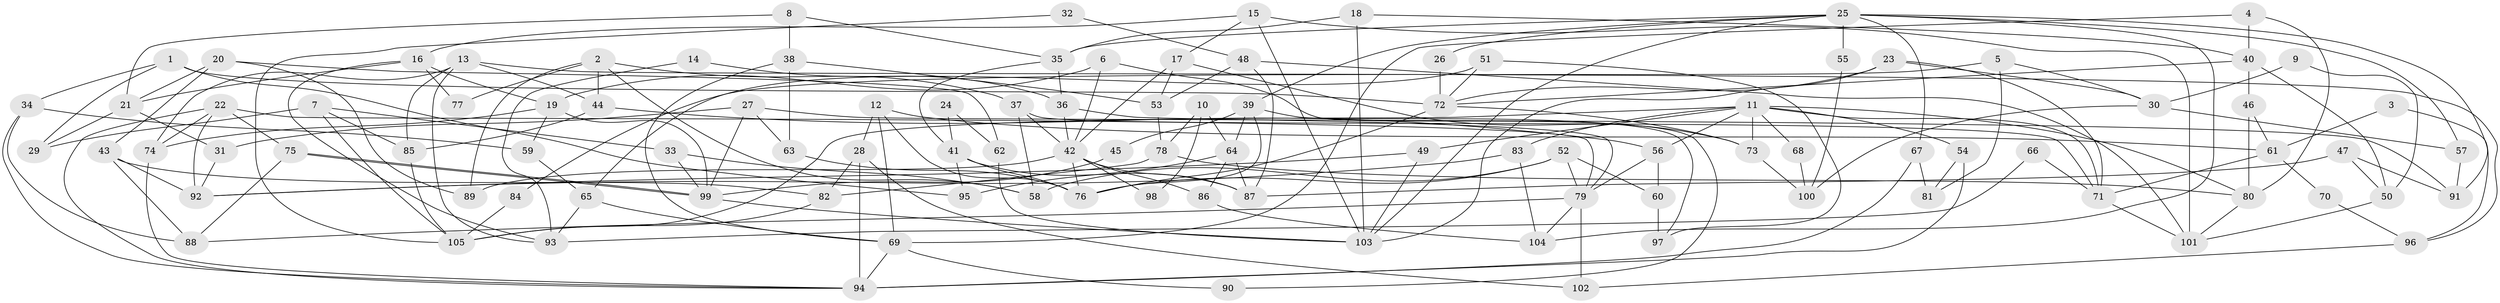 // Generated by graph-tools (version 1.1) at 2025/01/03/09/25 03:01:59]
// undirected, 105 vertices, 210 edges
graph export_dot {
graph [start="1"]
  node [color=gray90,style=filled];
  1;
  2;
  3;
  4;
  5;
  6;
  7;
  8;
  9;
  10;
  11;
  12;
  13;
  14;
  15;
  16;
  17;
  18;
  19;
  20;
  21;
  22;
  23;
  24;
  25;
  26;
  27;
  28;
  29;
  30;
  31;
  32;
  33;
  34;
  35;
  36;
  37;
  38;
  39;
  40;
  41;
  42;
  43;
  44;
  45;
  46;
  47;
  48;
  49;
  50;
  51;
  52;
  53;
  54;
  55;
  56;
  57;
  58;
  59;
  60;
  61;
  62;
  63;
  64;
  65;
  66;
  67;
  68;
  69;
  70;
  71;
  72;
  73;
  74;
  75;
  76;
  77;
  78;
  79;
  80;
  81;
  82;
  83;
  84;
  85;
  86;
  87;
  88;
  89;
  90;
  91;
  92;
  93;
  94;
  95;
  96;
  97;
  98;
  99;
  100;
  101;
  102;
  103;
  104;
  105;
  1 -- 72;
  1 -- 95;
  1 -- 29;
  1 -- 34;
  2 -- 58;
  2 -- 44;
  2 -- 37;
  2 -- 77;
  2 -- 89;
  3 -- 61;
  3 -- 96;
  4 -- 80;
  4 -- 40;
  4 -- 69;
  5 -- 81;
  5 -- 30;
  5 -- 84;
  6 -- 42;
  6 -- 19;
  6 -- 90;
  7 -- 29;
  7 -- 85;
  7 -- 33;
  7 -- 105;
  8 -- 35;
  8 -- 38;
  8 -- 21;
  9 -- 50;
  9 -- 30;
  10 -- 78;
  10 -- 64;
  10 -- 98;
  11 -- 71;
  11 -- 105;
  11 -- 49;
  11 -- 54;
  11 -- 56;
  11 -- 68;
  11 -- 73;
  11 -- 80;
  11 -- 83;
  12 -- 69;
  12 -- 61;
  12 -- 28;
  12 -- 76;
  13 -- 74;
  13 -- 44;
  13 -- 85;
  13 -- 93;
  13 -- 96;
  14 -- 93;
  14 -- 36;
  15 -- 101;
  15 -- 103;
  15 -- 16;
  15 -- 17;
  16 -- 93;
  16 -- 19;
  16 -- 21;
  16 -- 77;
  17 -- 42;
  17 -- 53;
  17 -- 73;
  18 -- 35;
  18 -- 103;
  18 -- 40;
  19 -- 74;
  19 -- 59;
  19 -- 99;
  20 -- 21;
  20 -- 89;
  20 -- 43;
  20 -- 62;
  21 -- 29;
  21 -- 31;
  22 -- 79;
  22 -- 75;
  22 -- 74;
  22 -- 92;
  22 -- 94;
  23 -- 72;
  23 -- 103;
  23 -- 30;
  23 -- 71;
  24 -- 62;
  24 -- 41;
  25 -- 103;
  25 -- 104;
  25 -- 26;
  25 -- 35;
  25 -- 39;
  25 -- 55;
  25 -- 57;
  25 -- 67;
  25 -- 91;
  26 -- 72;
  27 -- 31;
  27 -- 99;
  27 -- 63;
  27 -- 91;
  28 -- 94;
  28 -- 82;
  28 -- 102;
  30 -- 57;
  30 -- 100;
  31 -- 92;
  32 -- 48;
  32 -- 105;
  33 -- 99;
  33 -- 58;
  34 -- 94;
  34 -- 59;
  34 -- 88;
  35 -- 41;
  35 -- 36;
  36 -- 79;
  36 -- 42;
  37 -- 58;
  37 -- 42;
  37 -- 71;
  38 -- 63;
  38 -- 53;
  38 -- 69;
  39 -- 76;
  39 -- 45;
  39 -- 64;
  39 -- 97;
  40 -- 72;
  40 -- 46;
  40 -- 50;
  41 -- 76;
  41 -- 87;
  41 -- 95;
  42 -- 76;
  42 -- 86;
  42 -- 87;
  42 -- 89;
  42 -- 98;
  43 -- 88;
  43 -- 82;
  43 -- 92;
  44 -- 56;
  44 -- 85;
  45 -- 99;
  46 -- 80;
  46 -- 61;
  47 -- 91;
  47 -- 87;
  47 -- 50;
  48 -- 53;
  48 -- 101;
  48 -- 87;
  49 -- 92;
  49 -- 103;
  50 -- 101;
  51 -- 65;
  51 -- 72;
  51 -- 97;
  52 -- 79;
  52 -- 76;
  52 -- 58;
  52 -- 60;
  53 -- 78;
  54 -- 94;
  54 -- 81;
  55 -- 100;
  56 -- 60;
  56 -- 79;
  57 -- 91;
  59 -- 65;
  60 -- 97;
  61 -- 71;
  61 -- 70;
  62 -- 103;
  63 -- 76;
  64 -- 87;
  64 -- 86;
  64 -- 95;
  65 -- 69;
  65 -- 93;
  66 -- 93;
  66 -- 71;
  67 -- 94;
  67 -- 81;
  68 -- 100;
  69 -- 90;
  69 -- 94;
  70 -- 96;
  71 -- 101;
  72 -- 73;
  72 -- 76;
  73 -- 100;
  74 -- 94;
  75 -- 88;
  75 -- 99;
  75 -- 99;
  78 -- 82;
  78 -- 80;
  79 -- 104;
  79 -- 88;
  79 -- 102;
  80 -- 101;
  82 -- 105;
  83 -- 92;
  83 -- 104;
  84 -- 105;
  85 -- 105;
  86 -- 104;
  96 -- 102;
  99 -- 103;
}
